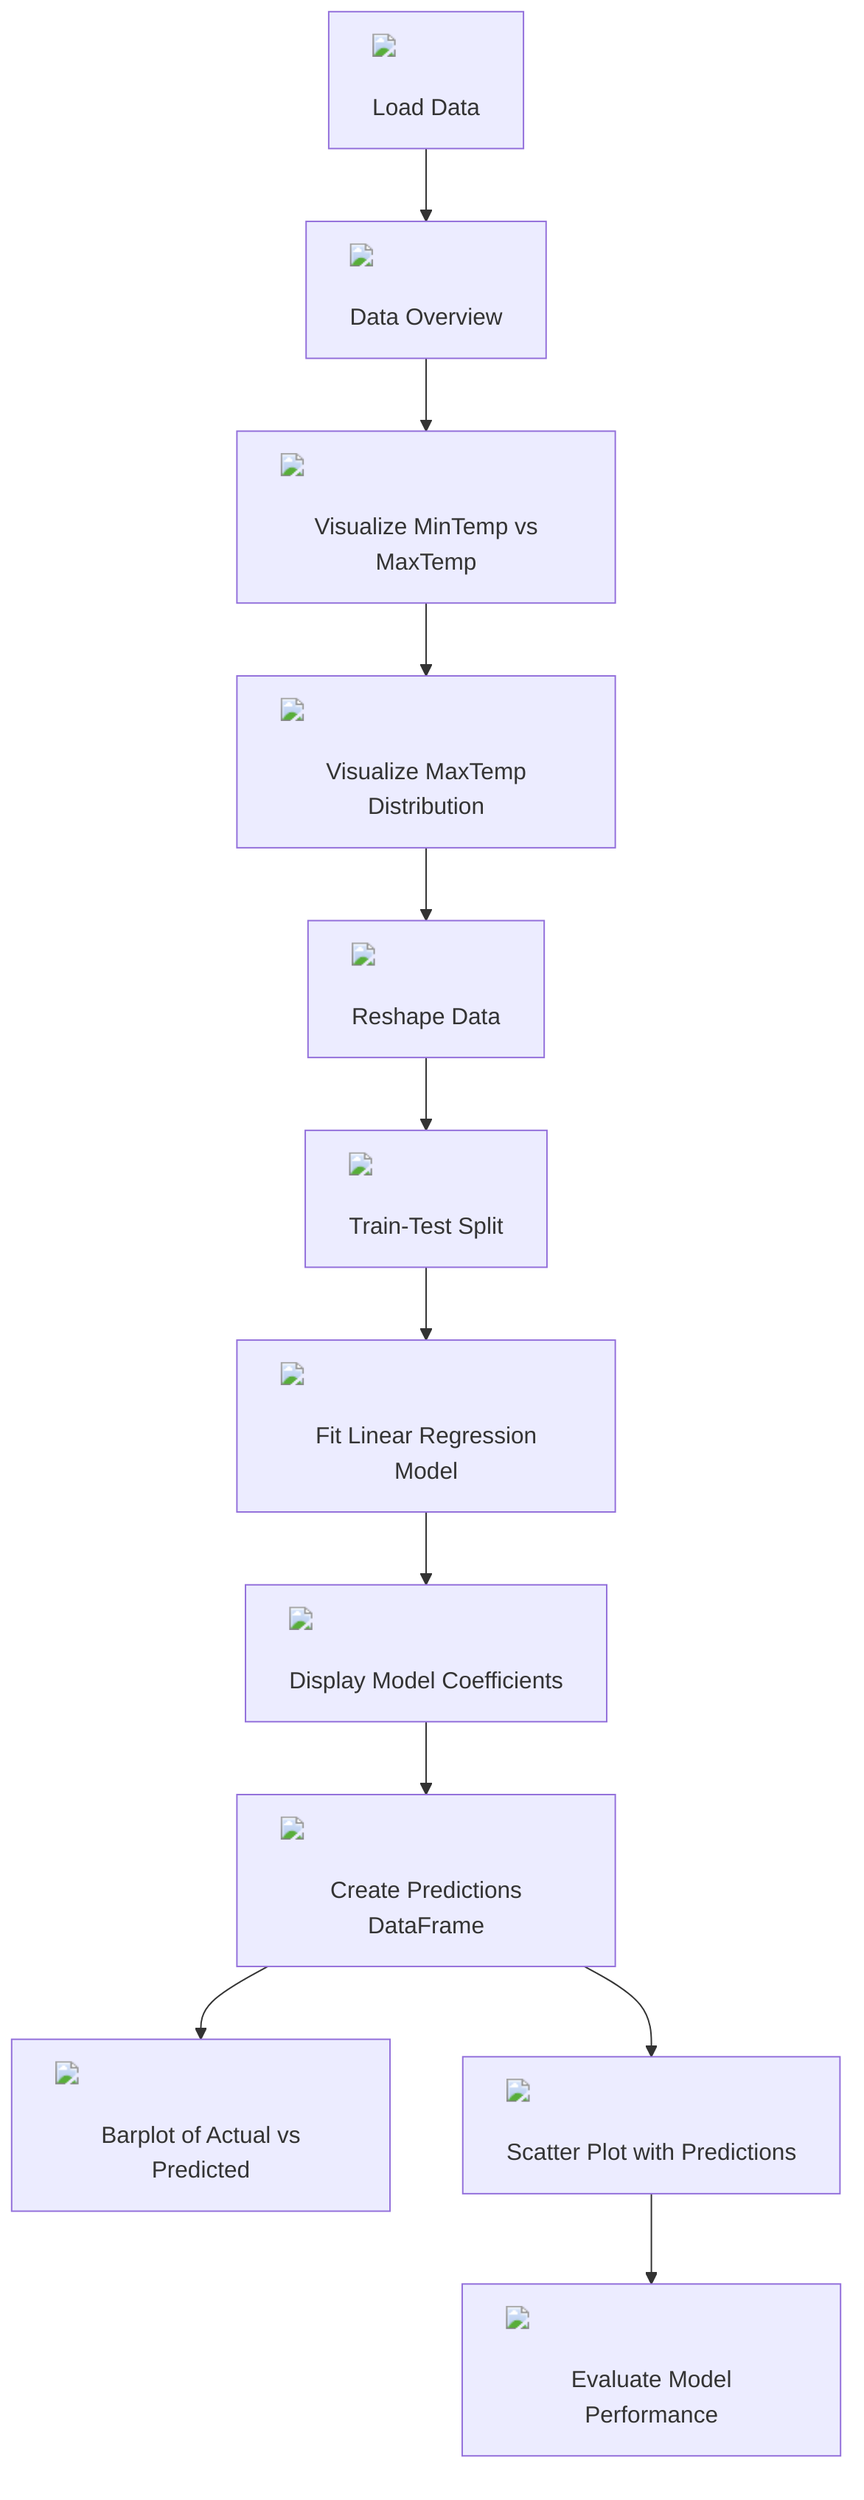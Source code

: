 graph TD;
    A["<img src='file.svg'/> <br/> Load Data"] --> B["<img src='table.svg'/> <br/> Data Overview"];
    B --> C["<img src='scatter_plot_template.svg'/> <br/> Visualize MinTemp vs MaxTemp"];
    C --> D["<img src='hist_template.svg'/> <br/> Visualize MaxTemp Distribution"];
    D --> E["<img src='column_split.svg'/> <br/> Reshape Data"];
    E --> F["<img src='row_split.svg'/> <br/> Train-Test Split"];
    F --> G["<img src='brain.svg'/> <br/> Fit Linear Regression Model"];
    G --> H["<img src='barplot_template.svg'/> <br/> Display Model Coefficients"];
    H --> I["<img src='table.svg'/> <br/> Create Predictions DataFrame"];
    I --> J["<img src='barplot_template.svg'/> <br/> Barplot of Actual vs Predicted"];
    I --> K["<img src='scatter_plot_template.svg'/> <br/> Scatter Plot with Predictions"];
    K --> L["<img src='table.svg'/> <br/> Evaluate Model Performance"];